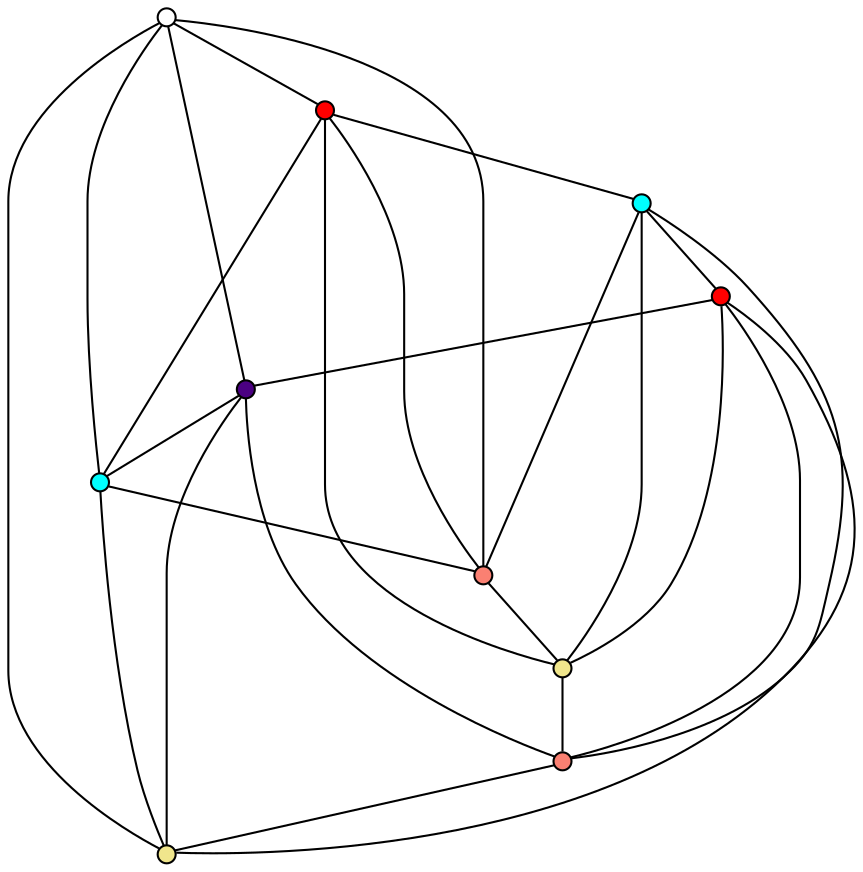 graph {
	node [label="", shape=point, height=0.12, width=0.12];
	edge [len=1.00];
0--1; 0--4; 0--5; 0--6; 0--9; 1--2; 1--5; 1--6; 1--7; 2--3; 2--6; 2--7;
2--8; 3--4; 3--7; 3--8; 3--9; 4--5; 4--8; 4--9; 5--6; 5--9; 6--7--8;
8--9;

0 [style=filled, fillcolor="#ffffff"];
1 [style=filled, fillcolor="#ff0000"];
2 [style=filled, fillcolor="#00ffff"];
3 [style=filled, fillcolor="#ff0000"];
4 [style=filled, fillcolor="#4b0082"];
5 [style=filled, fillcolor="#00ffff"];
6 [style=filled, fillcolor="#fa8072"];
7 [style=filled, fillcolor="#f0e68c"];
8 [style=filled, fillcolor="#fa8072"];
9 [style=filled, fillcolor="#f0e68c"];
}
